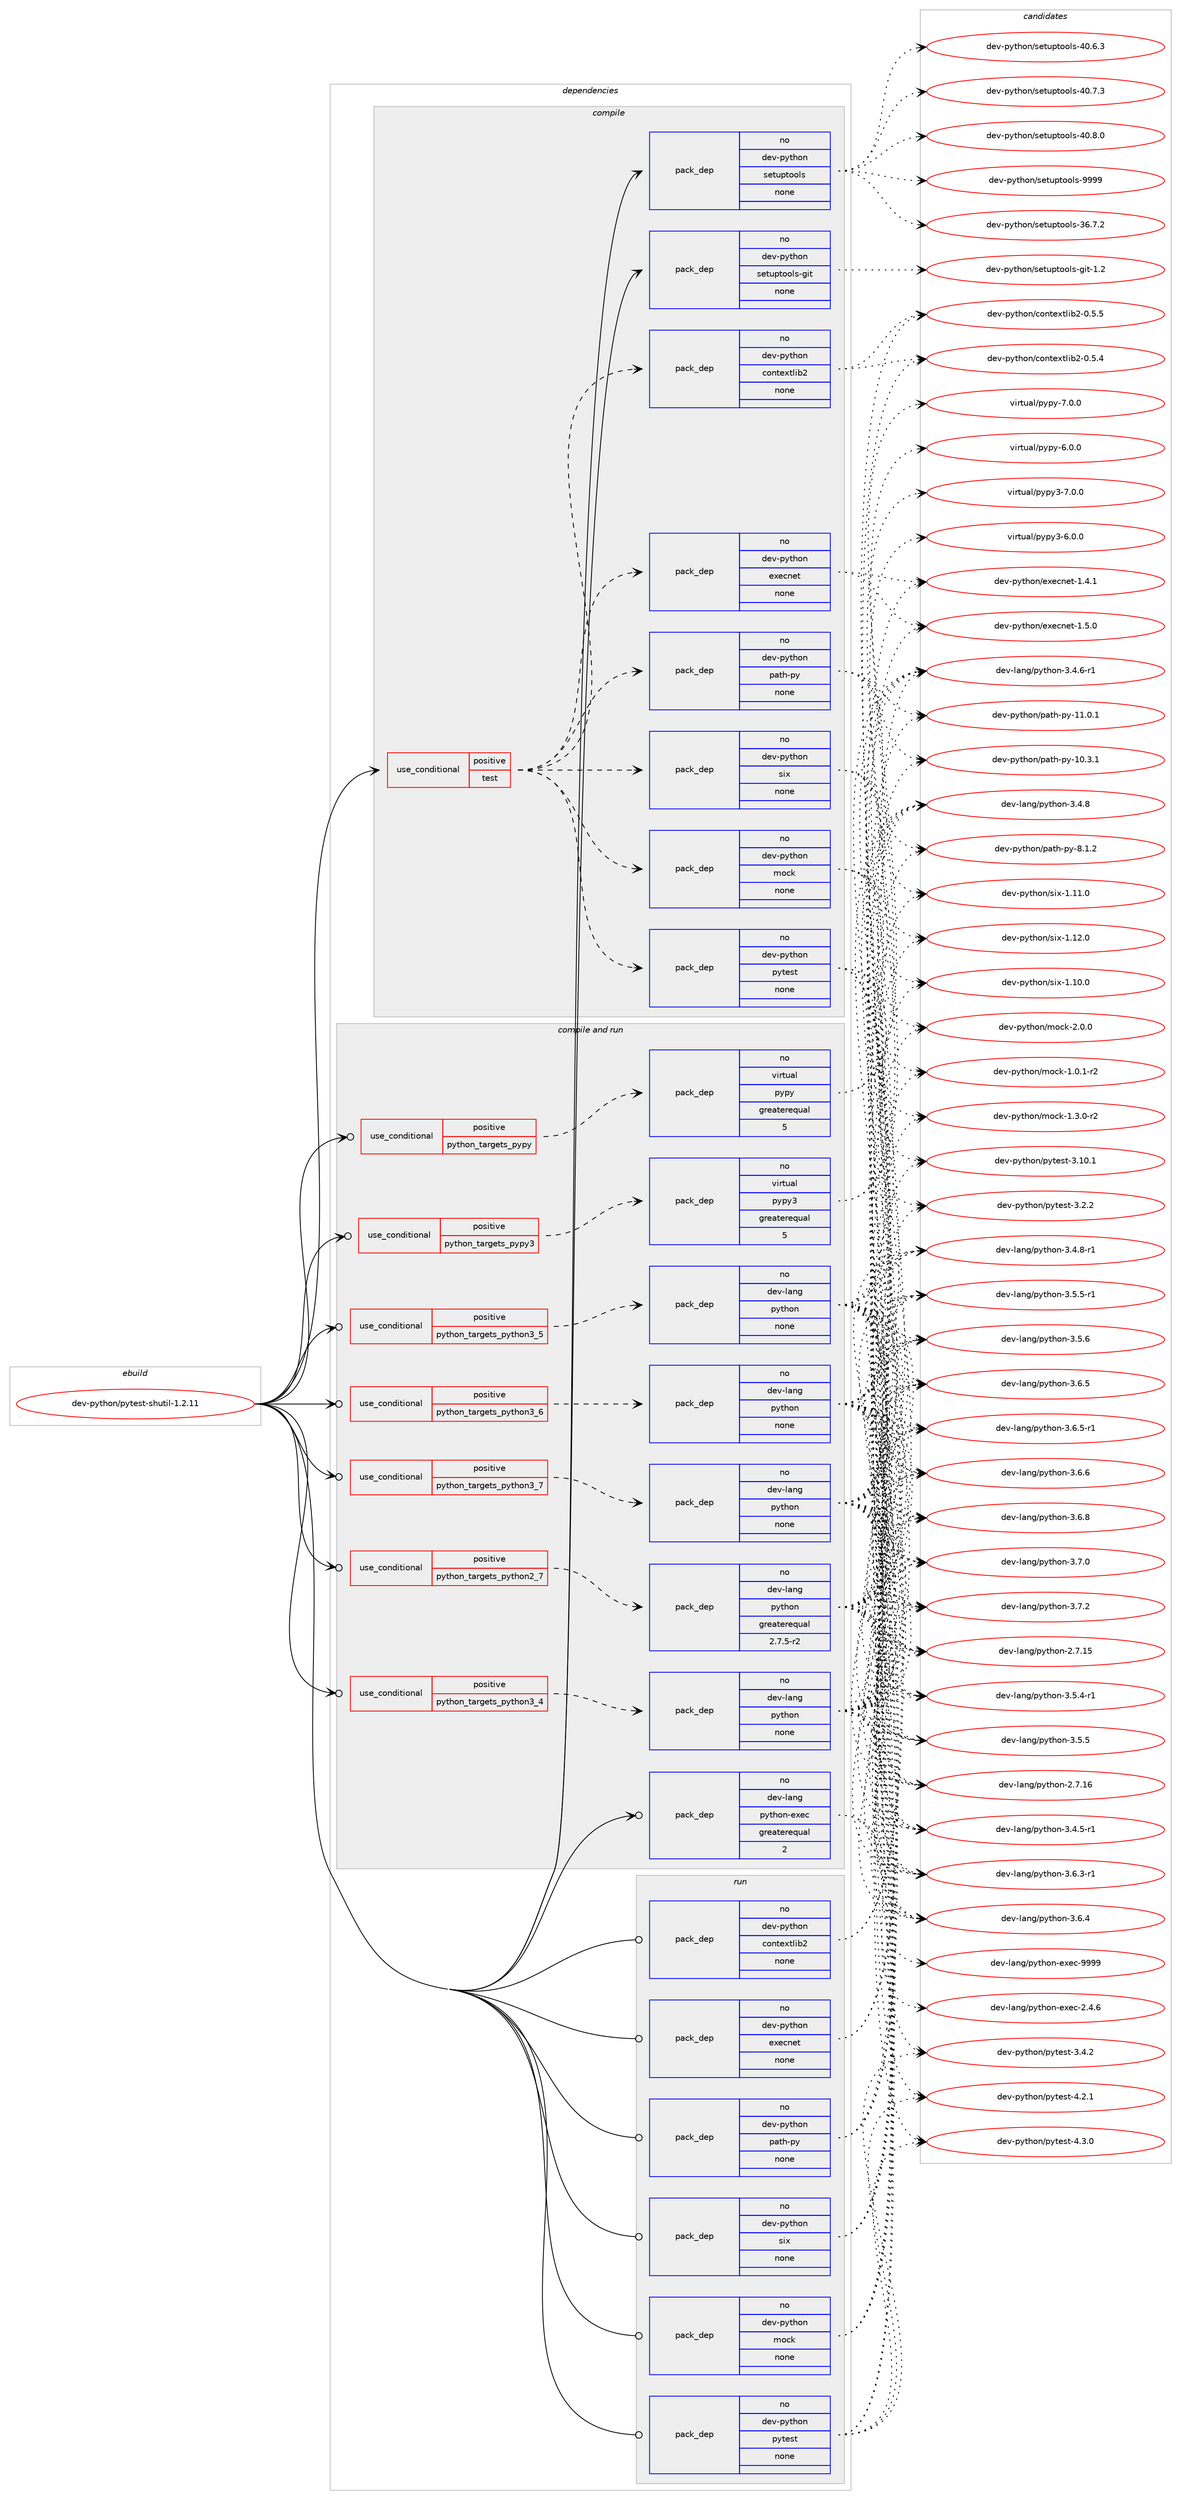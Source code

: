 digraph prolog {

# *************
# Graph options
# *************

newrank=true;
concentrate=true;
compound=true;
graph [rankdir=LR,fontname=Helvetica,fontsize=10,ranksep=1.5];#, ranksep=2.5, nodesep=0.2];
edge  [arrowhead=vee];
node  [fontname=Helvetica,fontsize=10];

# **********
# The ebuild
# **********

subgraph cluster_leftcol {
color=gray;
rank=same;
label=<<i>ebuild</i>>;
id [label="dev-python/pytest-shutil-1.2.11", color=red, width=4, href="../dev-python/pytest-shutil-1.2.11.svg"];
}

# ****************
# The dependencies
# ****************

subgraph cluster_midcol {
color=gray;
label=<<i>dependencies</i>>;
subgraph cluster_compile {
fillcolor="#eeeeee";
style=filled;
label=<<i>compile</i>>;
subgraph cond382280 {
dependency1433712 [label=<<TABLE BORDER="0" CELLBORDER="1" CELLSPACING="0" CELLPADDING="4"><TR><TD ROWSPAN="3" CELLPADDING="10">use_conditional</TD></TR><TR><TD>positive</TD></TR><TR><TD>test</TD></TR></TABLE>>, shape=none, color=red];
subgraph pack1028084 {
dependency1433713 [label=<<TABLE BORDER="0" CELLBORDER="1" CELLSPACING="0" CELLPADDING="4" WIDTH="220"><TR><TD ROWSPAN="6" CELLPADDING="30">pack_dep</TD></TR><TR><TD WIDTH="110">no</TD></TR><TR><TD>dev-python</TD></TR><TR><TD>six</TD></TR><TR><TD>none</TD></TR><TR><TD></TD></TR></TABLE>>, shape=none, color=blue];
}
dependency1433712:e -> dependency1433713:w [weight=20,style="dashed",arrowhead="vee"];
subgraph pack1028085 {
dependency1433714 [label=<<TABLE BORDER="0" CELLBORDER="1" CELLSPACING="0" CELLPADDING="4" WIDTH="220"><TR><TD ROWSPAN="6" CELLPADDING="30">pack_dep</TD></TR><TR><TD WIDTH="110">no</TD></TR><TR><TD>dev-python</TD></TR><TR><TD>execnet</TD></TR><TR><TD>none</TD></TR><TR><TD></TD></TR></TABLE>>, shape=none, color=blue];
}
dependency1433712:e -> dependency1433714:w [weight=20,style="dashed",arrowhead="vee"];
subgraph pack1028086 {
dependency1433715 [label=<<TABLE BORDER="0" CELLBORDER="1" CELLSPACING="0" CELLPADDING="4" WIDTH="220"><TR><TD ROWSPAN="6" CELLPADDING="30">pack_dep</TD></TR><TR><TD WIDTH="110">no</TD></TR><TR><TD>dev-python</TD></TR><TR><TD>contextlib2</TD></TR><TR><TD>none</TD></TR><TR><TD></TD></TR></TABLE>>, shape=none, color=blue];
}
dependency1433712:e -> dependency1433715:w [weight=20,style="dashed",arrowhead="vee"];
subgraph pack1028087 {
dependency1433716 [label=<<TABLE BORDER="0" CELLBORDER="1" CELLSPACING="0" CELLPADDING="4" WIDTH="220"><TR><TD ROWSPAN="6" CELLPADDING="30">pack_dep</TD></TR><TR><TD WIDTH="110">no</TD></TR><TR><TD>dev-python</TD></TR><TR><TD>pytest</TD></TR><TR><TD>none</TD></TR><TR><TD></TD></TR></TABLE>>, shape=none, color=blue];
}
dependency1433712:e -> dependency1433716:w [weight=20,style="dashed",arrowhead="vee"];
subgraph pack1028088 {
dependency1433717 [label=<<TABLE BORDER="0" CELLBORDER="1" CELLSPACING="0" CELLPADDING="4" WIDTH="220"><TR><TD ROWSPAN="6" CELLPADDING="30">pack_dep</TD></TR><TR><TD WIDTH="110">no</TD></TR><TR><TD>dev-python</TD></TR><TR><TD>path-py</TD></TR><TR><TD>none</TD></TR><TR><TD></TD></TR></TABLE>>, shape=none, color=blue];
}
dependency1433712:e -> dependency1433717:w [weight=20,style="dashed",arrowhead="vee"];
subgraph pack1028089 {
dependency1433718 [label=<<TABLE BORDER="0" CELLBORDER="1" CELLSPACING="0" CELLPADDING="4" WIDTH="220"><TR><TD ROWSPAN="6" CELLPADDING="30">pack_dep</TD></TR><TR><TD WIDTH="110">no</TD></TR><TR><TD>dev-python</TD></TR><TR><TD>mock</TD></TR><TR><TD>none</TD></TR><TR><TD></TD></TR></TABLE>>, shape=none, color=blue];
}
dependency1433712:e -> dependency1433718:w [weight=20,style="dashed",arrowhead="vee"];
}
id:e -> dependency1433712:w [weight=20,style="solid",arrowhead="vee"];
subgraph pack1028090 {
dependency1433719 [label=<<TABLE BORDER="0" CELLBORDER="1" CELLSPACING="0" CELLPADDING="4" WIDTH="220"><TR><TD ROWSPAN="6" CELLPADDING="30">pack_dep</TD></TR><TR><TD WIDTH="110">no</TD></TR><TR><TD>dev-python</TD></TR><TR><TD>setuptools</TD></TR><TR><TD>none</TD></TR><TR><TD></TD></TR></TABLE>>, shape=none, color=blue];
}
id:e -> dependency1433719:w [weight=20,style="solid",arrowhead="vee"];
subgraph pack1028091 {
dependency1433720 [label=<<TABLE BORDER="0" CELLBORDER="1" CELLSPACING="0" CELLPADDING="4" WIDTH="220"><TR><TD ROWSPAN="6" CELLPADDING="30">pack_dep</TD></TR><TR><TD WIDTH="110">no</TD></TR><TR><TD>dev-python</TD></TR><TR><TD>setuptools-git</TD></TR><TR><TD>none</TD></TR><TR><TD></TD></TR></TABLE>>, shape=none, color=blue];
}
id:e -> dependency1433720:w [weight=20,style="solid",arrowhead="vee"];
}
subgraph cluster_compileandrun {
fillcolor="#eeeeee";
style=filled;
label=<<i>compile and run</i>>;
subgraph cond382281 {
dependency1433721 [label=<<TABLE BORDER="0" CELLBORDER="1" CELLSPACING="0" CELLPADDING="4"><TR><TD ROWSPAN="3" CELLPADDING="10">use_conditional</TD></TR><TR><TD>positive</TD></TR><TR><TD>python_targets_pypy</TD></TR></TABLE>>, shape=none, color=red];
subgraph pack1028092 {
dependency1433722 [label=<<TABLE BORDER="0" CELLBORDER="1" CELLSPACING="0" CELLPADDING="4" WIDTH="220"><TR><TD ROWSPAN="6" CELLPADDING="30">pack_dep</TD></TR><TR><TD WIDTH="110">no</TD></TR><TR><TD>virtual</TD></TR><TR><TD>pypy</TD></TR><TR><TD>greaterequal</TD></TR><TR><TD>5</TD></TR></TABLE>>, shape=none, color=blue];
}
dependency1433721:e -> dependency1433722:w [weight=20,style="dashed",arrowhead="vee"];
}
id:e -> dependency1433721:w [weight=20,style="solid",arrowhead="odotvee"];
subgraph cond382282 {
dependency1433723 [label=<<TABLE BORDER="0" CELLBORDER="1" CELLSPACING="0" CELLPADDING="4"><TR><TD ROWSPAN="3" CELLPADDING="10">use_conditional</TD></TR><TR><TD>positive</TD></TR><TR><TD>python_targets_pypy3</TD></TR></TABLE>>, shape=none, color=red];
subgraph pack1028093 {
dependency1433724 [label=<<TABLE BORDER="0" CELLBORDER="1" CELLSPACING="0" CELLPADDING="4" WIDTH="220"><TR><TD ROWSPAN="6" CELLPADDING="30">pack_dep</TD></TR><TR><TD WIDTH="110">no</TD></TR><TR><TD>virtual</TD></TR><TR><TD>pypy3</TD></TR><TR><TD>greaterequal</TD></TR><TR><TD>5</TD></TR></TABLE>>, shape=none, color=blue];
}
dependency1433723:e -> dependency1433724:w [weight=20,style="dashed",arrowhead="vee"];
}
id:e -> dependency1433723:w [weight=20,style="solid",arrowhead="odotvee"];
subgraph cond382283 {
dependency1433725 [label=<<TABLE BORDER="0" CELLBORDER="1" CELLSPACING="0" CELLPADDING="4"><TR><TD ROWSPAN="3" CELLPADDING="10">use_conditional</TD></TR><TR><TD>positive</TD></TR><TR><TD>python_targets_python2_7</TD></TR></TABLE>>, shape=none, color=red];
subgraph pack1028094 {
dependency1433726 [label=<<TABLE BORDER="0" CELLBORDER="1" CELLSPACING="0" CELLPADDING="4" WIDTH="220"><TR><TD ROWSPAN="6" CELLPADDING="30">pack_dep</TD></TR><TR><TD WIDTH="110">no</TD></TR><TR><TD>dev-lang</TD></TR><TR><TD>python</TD></TR><TR><TD>greaterequal</TD></TR><TR><TD>2.7.5-r2</TD></TR></TABLE>>, shape=none, color=blue];
}
dependency1433725:e -> dependency1433726:w [weight=20,style="dashed",arrowhead="vee"];
}
id:e -> dependency1433725:w [weight=20,style="solid",arrowhead="odotvee"];
subgraph cond382284 {
dependency1433727 [label=<<TABLE BORDER="0" CELLBORDER="1" CELLSPACING="0" CELLPADDING="4"><TR><TD ROWSPAN="3" CELLPADDING="10">use_conditional</TD></TR><TR><TD>positive</TD></TR><TR><TD>python_targets_python3_4</TD></TR></TABLE>>, shape=none, color=red];
subgraph pack1028095 {
dependency1433728 [label=<<TABLE BORDER="0" CELLBORDER="1" CELLSPACING="0" CELLPADDING="4" WIDTH="220"><TR><TD ROWSPAN="6" CELLPADDING="30">pack_dep</TD></TR><TR><TD WIDTH="110">no</TD></TR><TR><TD>dev-lang</TD></TR><TR><TD>python</TD></TR><TR><TD>none</TD></TR><TR><TD></TD></TR></TABLE>>, shape=none, color=blue];
}
dependency1433727:e -> dependency1433728:w [weight=20,style="dashed",arrowhead="vee"];
}
id:e -> dependency1433727:w [weight=20,style="solid",arrowhead="odotvee"];
subgraph cond382285 {
dependency1433729 [label=<<TABLE BORDER="0" CELLBORDER="1" CELLSPACING="0" CELLPADDING="4"><TR><TD ROWSPAN="3" CELLPADDING="10">use_conditional</TD></TR><TR><TD>positive</TD></TR><TR><TD>python_targets_python3_5</TD></TR></TABLE>>, shape=none, color=red];
subgraph pack1028096 {
dependency1433730 [label=<<TABLE BORDER="0" CELLBORDER="1" CELLSPACING="0" CELLPADDING="4" WIDTH="220"><TR><TD ROWSPAN="6" CELLPADDING="30">pack_dep</TD></TR><TR><TD WIDTH="110">no</TD></TR><TR><TD>dev-lang</TD></TR><TR><TD>python</TD></TR><TR><TD>none</TD></TR><TR><TD></TD></TR></TABLE>>, shape=none, color=blue];
}
dependency1433729:e -> dependency1433730:w [weight=20,style="dashed",arrowhead="vee"];
}
id:e -> dependency1433729:w [weight=20,style="solid",arrowhead="odotvee"];
subgraph cond382286 {
dependency1433731 [label=<<TABLE BORDER="0" CELLBORDER="1" CELLSPACING="0" CELLPADDING="4"><TR><TD ROWSPAN="3" CELLPADDING="10">use_conditional</TD></TR><TR><TD>positive</TD></TR><TR><TD>python_targets_python3_6</TD></TR></TABLE>>, shape=none, color=red];
subgraph pack1028097 {
dependency1433732 [label=<<TABLE BORDER="0" CELLBORDER="1" CELLSPACING="0" CELLPADDING="4" WIDTH="220"><TR><TD ROWSPAN="6" CELLPADDING="30">pack_dep</TD></TR><TR><TD WIDTH="110">no</TD></TR><TR><TD>dev-lang</TD></TR><TR><TD>python</TD></TR><TR><TD>none</TD></TR><TR><TD></TD></TR></TABLE>>, shape=none, color=blue];
}
dependency1433731:e -> dependency1433732:w [weight=20,style="dashed",arrowhead="vee"];
}
id:e -> dependency1433731:w [weight=20,style="solid",arrowhead="odotvee"];
subgraph cond382287 {
dependency1433733 [label=<<TABLE BORDER="0" CELLBORDER="1" CELLSPACING="0" CELLPADDING="4"><TR><TD ROWSPAN="3" CELLPADDING="10">use_conditional</TD></TR><TR><TD>positive</TD></TR><TR><TD>python_targets_python3_7</TD></TR></TABLE>>, shape=none, color=red];
subgraph pack1028098 {
dependency1433734 [label=<<TABLE BORDER="0" CELLBORDER="1" CELLSPACING="0" CELLPADDING="4" WIDTH="220"><TR><TD ROWSPAN="6" CELLPADDING="30">pack_dep</TD></TR><TR><TD WIDTH="110">no</TD></TR><TR><TD>dev-lang</TD></TR><TR><TD>python</TD></TR><TR><TD>none</TD></TR><TR><TD></TD></TR></TABLE>>, shape=none, color=blue];
}
dependency1433733:e -> dependency1433734:w [weight=20,style="dashed",arrowhead="vee"];
}
id:e -> dependency1433733:w [weight=20,style="solid",arrowhead="odotvee"];
subgraph pack1028099 {
dependency1433735 [label=<<TABLE BORDER="0" CELLBORDER="1" CELLSPACING="0" CELLPADDING="4" WIDTH="220"><TR><TD ROWSPAN="6" CELLPADDING="30">pack_dep</TD></TR><TR><TD WIDTH="110">no</TD></TR><TR><TD>dev-lang</TD></TR><TR><TD>python-exec</TD></TR><TR><TD>greaterequal</TD></TR><TR><TD>2</TD></TR></TABLE>>, shape=none, color=blue];
}
id:e -> dependency1433735:w [weight=20,style="solid",arrowhead="odotvee"];
}
subgraph cluster_run {
fillcolor="#eeeeee";
style=filled;
label=<<i>run</i>>;
subgraph pack1028100 {
dependency1433736 [label=<<TABLE BORDER="0" CELLBORDER="1" CELLSPACING="0" CELLPADDING="4" WIDTH="220"><TR><TD ROWSPAN="6" CELLPADDING="30">pack_dep</TD></TR><TR><TD WIDTH="110">no</TD></TR><TR><TD>dev-python</TD></TR><TR><TD>contextlib2</TD></TR><TR><TD>none</TD></TR><TR><TD></TD></TR></TABLE>>, shape=none, color=blue];
}
id:e -> dependency1433736:w [weight=20,style="solid",arrowhead="odot"];
subgraph pack1028101 {
dependency1433737 [label=<<TABLE BORDER="0" CELLBORDER="1" CELLSPACING="0" CELLPADDING="4" WIDTH="220"><TR><TD ROWSPAN="6" CELLPADDING="30">pack_dep</TD></TR><TR><TD WIDTH="110">no</TD></TR><TR><TD>dev-python</TD></TR><TR><TD>execnet</TD></TR><TR><TD>none</TD></TR><TR><TD></TD></TR></TABLE>>, shape=none, color=blue];
}
id:e -> dependency1433737:w [weight=20,style="solid",arrowhead="odot"];
subgraph pack1028102 {
dependency1433738 [label=<<TABLE BORDER="0" CELLBORDER="1" CELLSPACING="0" CELLPADDING="4" WIDTH="220"><TR><TD ROWSPAN="6" CELLPADDING="30">pack_dep</TD></TR><TR><TD WIDTH="110">no</TD></TR><TR><TD>dev-python</TD></TR><TR><TD>mock</TD></TR><TR><TD>none</TD></TR><TR><TD></TD></TR></TABLE>>, shape=none, color=blue];
}
id:e -> dependency1433738:w [weight=20,style="solid",arrowhead="odot"];
subgraph pack1028103 {
dependency1433739 [label=<<TABLE BORDER="0" CELLBORDER="1" CELLSPACING="0" CELLPADDING="4" WIDTH="220"><TR><TD ROWSPAN="6" CELLPADDING="30">pack_dep</TD></TR><TR><TD WIDTH="110">no</TD></TR><TR><TD>dev-python</TD></TR><TR><TD>path-py</TD></TR><TR><TD>none</TD></TR><TR><TD></TD></TR></TABLE>>, shape=none, color=blue];
}
id:e -> dependency1433739:w [weight=20,style="solid",arrowhead="odot"];
subgraph pack1028104 {
dependency1433740 [label=<<TABLE BORDER="0" CELLBORDER="1" CELLSPACING="0" CELLPADDING="4" WIDTH="220"><TR><TD ROWSPAN="6" CELLPADDING="30">pack_dep</TD></TR><TR><TD WIDTH="110">no</TD></TR><TR><TD>dev-python</TD></TR><TR><TD>pytest</TD></TR><TR><TD>none</TD></TR><TR><TD></TD></TR></TABLE>>, shape=none, color=blue];
}
id:e -> dependency1433740:w [weight=20,style="solid",arrowhead="odot"];
subgraph pack1028105 {
dependency1433741 [label=<<TABLE BORDER="0" CELLBORDER="1" CELLSPACING="0" CELLPADDING="4" WIDTH="220"><TR><TD ROWSPAN="6" CELLPADDING="30">pack_dep</TD></TR><TR><TD WIDTH="110">no</TD></TR><TR><TD>dev-python</TD></TR><TR><TD>six</TD></TR><TR><TD>none</TD></TR><TR><TD></TD></TR></TABLE>>, shape=none, color=blue];
}
id:e -> dependency1433741:w [weight=20,style="solid",arrowhead="odot"];
}
}

# **************
# The candidates
# **************

subgraph cluster_choices {
rank=same;
color=gray;
label=<<i>candidates</i>>;

subgraph choice1028084 {
color=black;
nodesep=1;
choice100101118451121211161041111104711510512045494649484648 [label="dev-python/six-1.10.0", color=red, width=4,href="../dev-python/six-1.10.0.svg"];
choice100101118451121211161041111104711510512045494649494648 [label="dev-python/six-1.11.0", color=red, width=4,href="../dev-python/six-1.11.0.svg"];
choice100101118451121211161041111104711510512045494649504648 [label="dev-python/six-1.12.0", color=red, width=4,href="../dev-python/six-1.12.0.svg"];
dependency1433713:e -> choice100101118451121211161041111104711510512045494649484648:w [style=dotted,weight="100"];
dependency1433713:e -> choice100101118451121211161041111104711510512045494649494648:w [style=dotted,weight="100"];
dependency1433713:e -> choice100101118451121211161041111104711510512045494649504648:w [style=dotted,weight="100"];
}
subgraph choice1028085 {
color=black;
nodesep=1;
choice100101118451121211161041111104710112010199110101116454946524649 [label="dev-python/execnet-1.4.1", color=red, width=4,href="../dev-python/execnet-1.4.1.svg"];
choice100101118451121211161041111104710112010199110101116454946534648 [label="dev-python/execnet-1.5.0", color=red, width=4,href="../dev-python/execnet-1.5.0.svg"];
dependency1433714:e -> choice100101118451121211161041111104710112010199110101116454946524649:w [style=dotted,weight="100"];
dependency1433714:e -> choice100101118451121211161041111104710112010199110101116454946534648:w [style=dotted,weight="100"];
}
subgraph choice1028086 {
color=black;
nodesep=1;
choice1001011184511212111610411111047991111101161011201161081059850454846534652 [label="dev-python/contextlib2-0.5.4", color=red, width=4,href="../dev-python/contextlib2-0.5.4.svg"];
choice1001011184511212111610411111047991111101161011201161081059850454846534653 [label="dev-python/contextlib2-0.5.5", color=red, width=4,href="../dev-python/contextlib2-0.5.5.svg"];
dependency1433715:e -> choice1001011184511212111610411111047991111101161011201161081059850454846534652:w [style=dotted,weight="100"];
dependency1433715:e -> choice1001011184511212111610411111047991111101161011201161081059850454846534653:w [style=dotted,weight="100"];
}
subgraph choice1028087 {
color=black;
nodesep=1;
choice100101118451121211161041111104711212111610111511645514649484649 [label="dev-python/pytest-3.10.1", color=red, width=4,href="../dev-python/pytest-3.10.1.svg"];
choice1001011184511212111610411111047112121116101115116455146504650 [label="dev-python/pytest-3.2.2", color=red, width=4,href="../dev-python/pytest-3.2.2.svg"];
choice1001011184511212111610411111047112121116101115116455146524650 [label="dev-python/pytest-3.4.2", color=red, width=4,href="../dev-python/pytest-3.4.2.svg"];
choice1001011184511212111610411111047112121116101115116455246504649 [label="dev-python/pytest-4.2.1", color=red, width=4,href="../dev-python/pytest-4.2.1.svg"];
choice1001011184511212111610411111047112121116101115116455246514648 [label="dev-python/pytest-4.3.0", color=red, width=4,href="../dev-python/pytest-4.3.0.svg"];
dependency1433716:e -> choice100101118451121211161041111104711212111610111511645514649484649:w [style=dotted,weight="100"];
dependency1433716:e -> choice1001011184511212111610411111047112121116101115116455146504650:w [style=dotted,weight="100"];
dependency1433716:e -> choice1001011184511212111610411111047112121116101115116455146524650:w [style=dotted,weight="100"];
dependency1433716:e -> choice1001011184511212111610411111047112121116101115116455246504649:w [style=dotted,weight="100"];
dependency1433716:e -> choice1001011184511212111610411111047112121116101115116455246514648:w [style=dotted,weight="100"];
}
subgraph choice1028088 {
color=black;
nodesep=1;
choice1001011184511212111610411111047112971161044511212145494846514649 [label="dev-python/path-py-10.3.1", color=red, width=4,href="../dev-python/path-py-10.3.1.svg"];
choice1001011184511212111610411111047112971161044511212145494946484649 [label="dev-python/path-py-11.0.1", color=red, width=4,href="../dev-python/path-py-11.0.1.svg"];
choice10010111845112121116104111110471129711610445112121455646494650 [label="dev-python/path-py-8.1.2", color=red, width=4,href="../dev-python/path-py-8.1.2.svg"];
dependency1433717:e -> choice1001011184511212111610411111047112971161044511212145494846514649:w [style=dotted,weight="100"];
dependency1433717:e -> choice1001011184511212111610411111047112971161044511212145494946484649:w [style=dotted,weight="100"];
dependency1433717:e -> choice10010111845112121116104111110471129711610445112121455646494650:w [style=dotted,weight="100"];
}
subgraph choice1028089 {
color=black;
nodesep=1;
choice1001011184511212111610411111047109111991074549464846494511450 [label="dev-python/mock-1.0.1-r2", color=red, width=4,href="../dev-python/mock-1.0.1-r2.svg"];
choice1001011184511212111610411111047109111991074549465146484511450 [label="dev-python/mock-1.3.0-r2", color=red, width=4,href="../dev-python/mock-1.3.0-r2.svg"];
choice100101118451121211161041111104710911199107455046484648 [label="dev-python/mock-2.0.0", color=red, width=4,href="../dev-python/mock-2.0.0.svg"];
dependency1433718:e -> choice1001011184511212111610411111047109111991074549464846494511450:w [style=dotted,weight="100"];
dependency1433718:e -> choice1001011184511212111610411111047109111991074549465146484511450:w [style=dotted,weight="100"];
dependency1433718:e -> choice100101118451121211161041111104710911199107455046484648:w [style=dotted,weight="100"];
}
subgraph choice1028090 {
color=black;
nodesep=1;
choice100101118451121211161041111104711510111611711211611111110811545515446554650 [label="dev-python/setuptools-36.7.2", color=red, width=4,href="../dev-python/setuptools-36.7.2.svg"];
choice100101118451121211161041111104711510111611711211611111110811545524846544651 [label="dev-python/setuptools-40.6.3", color=red, width=4,href="../dev-python/setuptools-40.6.3.svg"];
choice100101118451121211161041111104711510111611711211611111110811545524846554651 [label="dev-python/setuptools-40.7.3", color=red, width=4,href="../dev-python/setuptools-40.7.3.svg"];
choice100101118451121211161041111104711510111611711211611111110811545524846564648 [label="dev-python/setuptools-40.8.0", color=red, width=4,href="../dev-python/setuptools-40.8.0.svg"];
choice10010111845112121116104111110471151011161171121161111111081154557575757 [label="dev-python/setuptools-9999", color=red, width=4,href="../dev-python/setuptools-9999.svg"];
dependency1433719:e -> choice100101118451121211161041111104711510111611711211611111110811545515446554650:w [style=dotted,weight="100"];
dependency1433719:e -> choice100101118451121211161041111104711510111611711211611111110811545524846544651:w [style=dotted,weight="100"];
dependency1433719:e -> choice100101118451121211161041111104711510111611711211611111110811545524846554651:w [style=dotted,weight="100"];
dependency1433719:e -> choice100101118451121211161041111104711510111611711211611111110811545524846564648:w [style=dotted,weight="100"];
dependency1433719:e -> choice10010111845112121116104111110471151011161171121161111111081154557575757:w [style=dotted,weight="100"];
}
subgraph choice1028091 {
color=black;
nodesep=1;
choice10010111845112121116104111110471151011161171121161111111081154510310511645494650 [label="dev-python/setuptools-git-1.2", color=red, width=4,href="../dev-python/setuptools-git-1.2.svg"];
dependency1433720:e -> choice10010111845112121116104111110471151011161171121161111111081154510310511645494650:w [style=dotted,weight="100"];
}
subgraph choice1028092 {
color=black;
nodesep=1;
choice1181051141161179710847112121112121455446484648 [label="virtual/pypy-6.0.0", color=red, width=4,href="../virtual/pypy-6.0.0.svg"];
choice1181051141161179710847112121112121455546484648 [label="virtual/pypy-7.0.0", color=red, width=4,href="../virtual/pypy-7.0.0.svg"];
dependency1433722:e -> choice1181051141161179710847112121112121455446484648:w [style=dotted,weight="100"];
dependency1433722:e -> choice1181051141161179710847112121112121455546484648:w [style=dotted,weight="100"];
}
subgraph choice1028093 {
color=black;
nodesep=1;
choice118105114116117971084711212111212151455446484648 [label="virtual/pypy3-6.0.0", color=red, width=4,href="../virtual/pypy3-6.0.0.svg"];
choice118105114116117971084711212111212151455546484648 [label="virtual/pypy3-7.0.0", color=red, width=4,href="../virtual/pypy3-7.0.0.svg"];
dependency1433724:e -> choice118105114116117971084711212111212151455446484648:w [style=dotted,weight="100"];
dependency1433724:e -> choice118105114116117971084711212111212151455546484648:w [style=dotted,weight="100"];
}
subgraph choice1028094 {
color=black;
nodesep=1;
choice10010111845108971101034711212111610411111045504655464953 [label="dev-lang/python-2.7.15", color=red, width=4,href="../dev-lang/python-2.7.15.svg"];
choice10010111845108971101034711212111610411111045504655464954 [label="dev-lang/python-2.7.16", color=red, width=4,href="../dev-lang/python-2.7.16.svg"];
choice1001011184510897110103471121211161041111104551465246534511449 [label="dev-lang/python-3.4.5-r1", color=red, width=4,href="../dev-lang/python-3.4.5-r1.svg"];
choice1001011184510897110103471121211161041111104551465246544511449 [label="dev-lang/python-3.4.6-r1", color=red, width=4,href="../dev-lang/python-3.4.6-r1.svg"];
choice100101118451089711010347112121116104111110455146524656 [label="dev-lang/python-3.4.8", color=red, width=4,href="../dev-lang/python-3.4.8.svg"];
choice1001011184510897110103471121211161041111104551465246564511449 [label="dev-lang/python-3.4.8-r1", color=red, width=4,href="../dev-lang/python-3.4.8-r1.svg"];
choice1001011184510897110103471121211161041111104551465346524511449 [label="dev-lang/python-3.5.4-r1", color=red, width=4,href="../dev-lang/python-3.5.4-r1.svg"];
choice100101118451089711010347112121116104111110455146534653 [label="dev-lang/python-3.5.5", color=red, width=4,href="../dev-lang/python-3.5.5.svg"];
choice1001011184510897110103471121211161041111104551465346534511449 [label="dev-lang/python-3.5.5-r1", color=red, width=4,href="../dev-lang/python-3.5.5-r1.svg"];
choice100101118451089711010347112121116104111110455146534654 [label="dev-lang/python-3.5.6", color=red, width=4,href="../dev-lang/python-3.5.6.svg"];
choice1001011184510897110103471121211161041111104551465446514511449 [label="dev-lang/python-3.6.3-r1", color=red, width=4,href="../dev-lang/python-3.6.3-r1.svg"];
choice100101118451089711010347112121116104111110455146544652 [label="dev-lang/python-3.6.4", color=red, width=4,href="../dev-lang/python-3.6.4.svg"];
choice100101118451089711010347112121116104111110455146544653 [label="dev-lang/python-3.6.5", color=red, width=4,href="../dev-lang/python-3.6.5.svg"];
choice1001011184510897110103471121211161041111104551465446534511449 [label="dev-lang/python-3.6.5-r1", color=red, width=4,href="../dev-lang/python-3.6.5-r1.svg"];
choice100101118451089711010347112121116104111110455146544654 [label="dev-lang/python-3.6.6", color=red, width=4,href="../dev-lang/python-3.6.6.svg"];
choice100101118451089711010347112121116104111110455146544656 [label="dev-lang/python-3.6.8", color=red, width=4,href="../dev-lang/python-3.6.8.svg"];
choice100101118451089711010347112121116104111110455146554648 [label="dev-lang/python-3.7.0", color=red, width=4,href="../dev-lang/python-3.7.0.svg"];
choice100101118451089711010347112121116104111110455146554650 [label="dev-lang/python-3.7.2", color=red, width=4,href="../dev-lang/python-3.7.2.svg"];
dependency1433726:e -> choice10010111845108971101034711212111610411111045504655464953:w [style=dotted,weight="100"];
dependency1433726:e -> choice10010111845108971101034711212111610411111045504655464954:w [style=dotted,weight="100"];
dependency1433726:e -> choice1001011184510897110103471121211161041111104551465246534511449:w [style=dotted,weight="100"];
dependency1433726:e -> choice1001011184510897110103471121211161041111104551465246544511449:w [style=dotted,weight="100"];
dependency1433726:e -> choice100101118451089711010347112121116104111110455146524656:w [style=dotted,weight="100"];
dependency1433726:e -> choice1001011184510897110103471121211161041111104551465246564511449:w [style=dotted,weight="100"];
dependency1433726:e -> choice1001011184510897110103471121211161041111104551465346524511449:w [style=dotted,weight="100"];
dependency1433726:e -> choice100101118451089711010347112121116104111110455146534653:w [style=dotted,weight="100"];
dependency1433726:e -> choice1001011184510897110103471121211161041111104551465346534511449:w [style=dotted,weight="100"];
dependency1433726:e -> choice100101118451089711010347112121116104111110455146534654:w [style=dotted,weight="100"];
dependency1433726:e -> choice1001011184510897110103471121211161041111104551465446514511449:w [style=dotted,weight="100"];
dependency1433726:e -> choice100101118451089711010347112121116104111110455146544652:w [style=dotted,weight="100"];
dependency1433726:e -> choice100101118451089711010347112121116104111110455146544653:w [style=dotted,weight="100"];
dependency1433726:e -> choice1001011184510897110103471121211161041111104551465446534511449:w [style=dotted,weight="100"];
dependency1433726:e -> choice100101118451089711010347112121116104111110455146544654:w [style=dotted,weight="100"];
dependency1433726:e -> choice100101118451089711010347112121116104111110455146544656:w [style=dotted,weight="100"];
dependency1433726:e -> choice100101118451089711010347112121116104111110455146554648:w [style=dotted,weight="100"];
dependency1433726:e -> choice100101118451089711010347112121116104111110455146554650:w [style=dotted,weight="100"];
}
subgraph choice1028095 {
color=black;
nodesep=1;
choice10010111845108971101034711212111610411111045504655464953 [label="dev-lang/python-2.7.15", color=red, width=4,href="../dev-lang/python-2.7.15.svg"];
choice10010111845108971101034711212111610411111045504655464954 [label="dev-lang/python-2.7.16", color=red, width=4,href="../dev-lang/python-2.7.16.svg"];
choice1001011184510897110103471121211161041111104551465246534511449 [label="dev-lang/python-3.4.5-r1", color=red, width=4,href="../dev-lang/python-3.4.5-r1.svg"];
choice1001011184510897110103471121211161041111104551465246544511449 [label="dev-lang/python-3.4.6-r1", color=red, width=4,href="../dev-lang/python-3.4.6-r1.svg"];
choice100101118451089711010347112121116104111110455146524656 [label="dev-lang/python-3.4.8", color=red, width=4,href="../dev-lang/python-3.4.8.svg"];
choice1001011184510897110103471121211161041111104551465246564511449 [label="dev-lang/python-3.4.8-r1", color=red, width=4,href="../dev-lang/python-3.4.8-r1.svg"];
choice1001011184510897110103471121211161041111104551465346524511449 [label="dev-lang/python-3.5.4-r1", color=red, width=4,href="../dev-lang/python-3.5.4-r1.svg"];
choice100101118451089711010347112121116104111110455146534653 [label="dev-lang/python-3.5.5", color=red, width=4,href="../dev-lang/python-3.5.5.svg"];
choice1001011184510897110103471121211161041111104551465346534511449 [label="dev-lang/python-3.5.5-r1", color=red, width=4,href="../dev-lang/python-3.5.5-r1.svg"];
choice100101118451089711010347112121116104111110455146534654 [label="dev-lang/python-3.5.6", color=red, width=4,href="../dev-lang/python-3.5.6.svg"];
choice1001011184510897110103471121211161041111104551465446514511449 [label="dev-lang/python-3.6.3-r1", color=red, width=4,href="../dev-lang/python-3.6.3-r1.svg"];
choice100101118451089711010347112121116104111110455146544652 [label="dev-lang/python-3.6.4", color=red, width=4,href="../dev-lang/python-3.6.4.svg"];
choice100101118451089711010347112121116104111110455146544653 [label="dev-lang/python-3.6.5", color=red, width=4,href="../dev-lang/python-3.6.5.svg"];
choice1001011184510897110103471121211161041111104551465446534511449 [label="dev-lang/python-3.6.5-r1", color=red, width=4,href="../dev-lang/python-3.6.5-r1.svg"];
choice100101118451089711010347112121116104111110455146544654 [label="dev-lang/python-3.6.6", color=red, width=4,href="../dev-lang/python-3.6.6.svg"];
choice100101118451089711010347112121116104111110455146544656 [label="dev-lang/python-3.6.8", color=red, width=4,href="../dev-lang/python-3.6.8.svg"];
choice100101118451089711010347112121116104111110455146554648 [label="dev-lang/python-3.7.0", color=red, width=4,href="../dev-lang/python-3.7.0.svg"];
choice100101118451089711010347112121116104111110455146554650 [label="dev-lang/python-3.7.2", color=red, width=4,href="../dev-lang/python-3.7.2.svg"];
dependency1433728:e -> choice10010111845108971101034711212111610411111045504655464953:w [style=dotted,weight="100"];
dependency1433728:e -> choice10010111845108971101034711212111610411111045504655464954:w [style=dotted,weight="100"];
dependency1433728:e -> choice1001011184510897110103471121211161041111104551465246534511449:w [style=dotted,weight="100"];
dependency1433728:e -> choice1001011184510897110103471121211161041111104551465246544511449:w [style=dotted,weight="100"];
dependency1433728:e -> choice100101118451089711010347112121116104111110455146524656:w [style=dotted,weight="100"];
dependency1433728:e -> choice1001011184510897110103471121211161041111104551465246564511449:w [style=dotted,weight="100"];
dependency1433728:e -> choice1001011184510897110103471121211161041111104551465346524511449:w [style=dotted,weight="100"];
dependency1433728:e -> choice100101118451089711010347112121116104111110455146534653:w [style=dotted,weight="100"];
dependency1433728:e -> choice1001011184510897110103471121211161041111104551465346534511449:w [style=dotted,weight="100"];
dependency1433728:e -> choice100101118451089711010347112121116104111110455146534654:w [style=dotted,weight="100"];
dependency1433728:e -> choice1001011184510897110103471121211161041111104551465446514511449:w [style=dotted,weight="100"];
dependency1433728:e -> choice100101118451089711010347112121116104111110455146544652:w [style=dotted,weight="100"];
dependency1433728:e -> choice100101118451089711010347112121116104111110455146544653:w [style=dotted,weight="100"];
dependency1433728:e -> choice1001011184510897110103471121211161041111104551465446534511449:w [style=dotted,weight="100"];
dependency1433728:e -> choice100101118451089711010347112121116104111110455146544654:w [style=dotted,weight="100"];
dependency1433728:e -> choice100101118451089711010347112121116104111110455146544656:w [style=dotted,weight="100"];
dependency1433728:e -> choice100101118451089711010347112121116104111110455146554648:w [style=dotted,weight="100"];
dependency1433728:e -> choice100101118451089711010347112121116104111110455146554650:w [style=dotted,weight="100"];
}
subgraph choice1028096 {
color=black;
nodesep=1;
choice10010111845108971101034711212111610411111045504655464953 [label="dev-lang/python-2.7.15", color=red, width=4,href="../dev-lang/python-2.7.15.svg"];
choice10010111845108971101034711212111610411111045504655464954 [label="dev-lang/python-2.7.16", color=red, width=4,href="../dev-lang/python-2.7.16.svg"];
choice1001011184510897110103471121211161041111104551465246534511449 [label="dev-lang/python-3.4.5-r1", color=red, width=4,href="../dev-lang/python-3.4.5-r1.svg"];
choice1001011184510897110103471121211161041111104551465246544511449 [label="dev-lang/python-3.4.6-r1", color=red, width=4,href="../dev-lang/python-3.4.6-r1.svg"];
choice100101118451089711010347112121116104111110455146524656 [label="dev-lang/python-3.4.8", color=red, width=4,href="../dev-lang/python-3.4.8.svg"];
choice1001011184510897110103471121211161041111104551465246564511449 [label="dev-lang/python-3.4.8-r1", color=red, width=4,href="../dev-lang/python-3.4.8-r1.svg"];
choice1001011184510897110103471121211161041111104551465346524511449 [label="dev-lang/python-3.5.4-r1", color=red, width=4,href="../dev-lang/python-3.5.4-r1.svg"];
choice100101118451089711010347112121116104111110455146534653 [label="dev-lang/python-3.5.5", color=red, width=4,href="../dev-lang/python-3.5.5.svg"];
choice1001011184510897110103471121211161041111104551465346534511449 [label="dev-lang/python-3.5.5-r1", color=red, width=4,href="../dev-lang/python-3.5.5-r1.svg"];
choice100101118451089711010347112121116104111110455146534654 [label="dev-lang/python-3.5.6", color=red, width=4,href="../dev-lang/python-3.5.6.svg"];
choice1001011184510897110103471121211161041111104551465446514511449 [label="dev-lang/python-3.6.3-r1", color=red, width=4,href="../dev-lang/python-3.6.3-r1.svg"];
choice100101118451089711010347112121116104111110455146544652 [label="dev-lang/python-3.6.4", color=red, width=4,href="../dev-lang/python-3.6.4.svg"];
choice100101118451089711010347112121116104111110455146544653 [label="dev-lang/python-3.6.5", color=red, width=4,href="../dev-lang/python-3.6.5.svg"];
choice1001011184510897110103471121211161041111104551465446534511449 [label="dev-lang/python-3.6.5-r1", color=red, width=4,href="../dev-lang/python-3.6.5-r1.svg"];
choice100101118451089711010347112121116104111110455146544654 [label="dev-lang/python-3.6.6", color=red, width=4,href="../dev-lang/python-3.6.6.svg"];
choice100101118451089711010347112121116104111110455146544656 [label="dev-lang/python-3.6.8", color=red, width=4,href="../dev-lang/python-3.6.8.svg"];
choice100101118451089711010347112121116104111110455146554648 [label="dev-lang/python-3.7.0", color=red, width=4,href="../dev-lang/python-3.7.0.svg"];
choice100101118451089711010347112121116104111110455146554650 [label="dev-lang/python-3.7.2", color=red, width=4,href="../dev-lang/python-3.7.2.svg"];
dependency1433730:e -> choice10010111845108971101034711212111610411111045504655464953:w [style=dotted,weight="100"];
dependency1433730:e -> choice10010111845108971101034711212111610411111045504655464954:w [style=dotted,weight="100"];
dependency1433730:e -> choice1001011184510897110103471121211161041111104551465246534511449:w [style=dotted,weight="100"];
dependency1433730:e -> choice1001011184510897110103471121211161041111104551465246544511449:w [style=dotted,weight="100"];
dependency1433730:e -> choice100101118451089711010347112121116104111110455146524656:w [style=dotted,weight="100"];
dependency1433730:e -> choice1001011184510897110103471121211161041111104551465246564511449:w [style=dotted,weight="100"];
dependency1433730:e -> choice1001011184510897110103471121211161041111104551465346524511449:w [style=dotted,weight="100"];
dependency1433730:e -> choice100101118451089711010347112121116104111110455146534653:w [style=dotted,weight="100"];
dependency1433730:e -> choice1001011184510897110103471121211161041111104551465346534511449:w [style=dotted,weight="100"];
dependency1433730:e -> choice100101118451089711010347112121116104111110455146534654:w [style=dotted,weight="100"];
dependency1433730:e -> choice1001011184510897110103471121211161041111104551465446514511449:w [style=dotted,weight="100"];
dependency1433730:e -> choice100101118451089711010347112121116104111110455146544652:w [style=dotted,weight="100"];
dependency1433730:e -> choice100101118451089711010347112121116104111110455146544653:w [style=dotted,weight="100"];
dependency1433730:e -> choice1001011184510897110103471121211161041111104551465446534511449:w [style=dotted,weight="100"];
dependency1433730:e -> choice100101118451089711010347112121116104111110455146544654:w [style=dotted,weight="100"];
dependency1433730:e -> choice100101118451089711010347112121116104111110455146544656:w [style=dotted,weight="100"];
dependency1433730:e -> choice100101118451089711010347112121116104111110455146554648:w [style=dotted,weight="100"];
dependency1433730:e -> choice100101118451089711010347112121116104111110455146554650:w [style=dotted,weight="100"];
}
subgraph choice1028097 {
color=black;
nodesep=1;
choice10010111845108971101034711212111610411111045504655464953 [label="dev-lang/python-2.7.15", color=red, width=4,href="../dev-lang/python-2.7.15.svg"];
choice10010111845108971101034711212111610411111045504655464954 [label="dev-lang/python-2.7.16", color=red, width=4,href="../dev-lang/python-2.7.16.svg"];
choice1001011184510897110103471121211161041111104551465246534511449 [label="dev-lang/python-3.4.5-r1", color=red, width=4,href="../dev-lang/python-3.4.5-r1.svg"];
choice1001011184510897110103471121211161041111104551465246544511449 [label="dev-lang/python-3.4.6-r1", color=red, width=4,href="../dev-lang/python-3.4.6-r1.svg"];
choice100101118451089711010347112121116104111110455146524656 [label="dev-lang/python-3.4.8", color=red, width=4,href="../dev-lang/python-3.4.8.svg"];
choice1001011184510897110103471121211161041111104551465246564511449 [label="dev-lang/python-3.4.8-r1", color=red, width=4,href="../dev-lang/python-3.4.8-r1.svg"];
choice1001011184510897110103471121211161041111104551465346524511449 [label="dev-lang/python-3.5.4-r1", color=red, width=4,href="../dev-lang/python-3.5.4-r1.svg"];
choice100101118451089711010347112121116104111110455146534653 [label="dev-lang/python-3.5.5", color=red, width=4,href="../dev-lang/python-3.5.5.svg"];
choice1001011184510897110103471121211161041111104551465346534511449 [label="dev-lang/python-3.5.5-r1", color=red, width=4,href="../dev-lang/python-3.5.5-r1.svg"];
choice100101118451089711010347112121116104111110455146534654 [label="dev-lang/python-3.5.6", color=red, width=4,href="../dev-lang/python-3.5.6.svg"];
choice1001011184510897110103471121211161041111104551465446514511449 [label="dev-lang/python-3.6.3-r1", color=red, width=4,href="../dev-lang/python-3.6.3-r1.svg"];
choice100101118451089711010347112121116104111110455146544652 [label="dev-lang/python-3.6.4", color=red, width=4,href="../dev-lang/python-3.6.4.svg"];
choice100101118451089711010347112121116104111110455146544653 [label="dev-lang/python-3.6.5", color=red, width=4,href="../dev-lang/python-3.6.5.svg"];
choice1001011184510897110103471121211161041111104551465446534511449 [label="dev-lang/python-3.6.5-r1", color=red, width=4,href="../dev-lang/python-3.6.5-r1.svg"];
choice100101118451089711010347112121116104111110455146544654 [label="dev-lang/python-3.6.6", color=red, width=4,href="../dev-lang/python-3.6.6.svg"];
choice100101118451089711010347112121116104111110455146544656 [label="dev-lang/python-3.6.8", color=red, width=4,href="../dev-lang/python-3.6.8.svg"];
choice100101118451089711010347112121116104111110455146554648 [label="dev-lang/python-3.7.0", color=red, width=4,href="../dev-lang/python-3.7.0.svg"];
choice100101118451089711010347112121116104111110455146554650 [label="dev-lang/python-3.7.2", color=red, width=4,href="../dev-lang/python-3.7.2.svg"];
dependency1433732:e -> choice10010111845108971101034711212111610411111045504655464953:w [style=dotted,weight="100"];
dependency1433732:e -> choice10010111845108971101034711212111610411111045504655464954:w [style=dotted,weight="100"];
dependency1433732:e -> choice1001011184510897110103471121211161041111104551465246534511449:w [style=dotted,weight="100"];
dependency1433732:e -> choice1001011184510897110103471121211161041111104551465246544511449:w [style=dotted,weight="100"];
dependency1433732:e -> choice100101118451089711010347112121116104111110455146524656:w [style=dotted,weight="100"];
dependency1433732:e -> choice1001011184510897110103471121211161041111104551465246564511449:w [style=dotted,weight="100"];
dependency1433732:e -> choice1001011184510897110103471121211161041111104551465346524511449:w [style=dotted,weight="100"];
dependency1433732:e -> choice100101118451089711010347112121116104111110455146534653:w [style=dotted,weight="100"];
dependency1433732:e -> choice1001011184510897110103471121211161041111104551465346534511449:w [style=dotted,weight="100"];
dependency1433732:e -> choice100101118451089711010347112121116104111110455146534654:w [style=dotted,weight="100"];
dependency1433732:e -> choice1001011184510897110103471121211161041111104551465446514511449:w [style=dotted,weight="100"];
dependency1433732:e -> choice100101118451089711010347112121116104111110455146544652:w [style=dotted,weight="100"];
dependency1433732:e -> choice100101118451089711010347112121116104111110455146544653:w [style=dotted,weight="100"];
dependency1433732:e -> choice1001011184510897110103471121211161041111104551465446534511449:w [style=dotted,weight="100"];
dependency1433732:e -> choice100101118451089711010347112121116104111110455146544654:w [style=dotted,weight="100"];
dependency1433732:e -> choice100101118451089711010347112121116104111110455146544656:w [style=dotted,weight="100"];
dependency1433732:e -> choice100101118451089711010347112121116104111110455146554648:w [style=dotted,weight="100"];
dependency1433732:e -> choice100101118451089711010347112121116104111110455146554650:w [style=dotted,weight="100"];
}
subgraph choice1028098 {
color=black;
nodesep=1;
choice10010111845108971101034711212111610411111045504655464953 [label="dev-lang/python-2.7.15", color=red, width=4,href="../dev-lang/python-2.7.15.svg"];
choice10010111845108971101034711212111610411111045504655464954 [label="dev-lang/python-2.7.16", color=red, width=4,href="../dev-lang/python-2.7.16.svg"];
choice1001011184510897110103471121211161041111104551465246534511449 [label="dev-lang/python-3.4.5-r1", color=red, width=4,href="../dev-lang/python-3.4.5-r1.svg"];
choice1001011184510897110103471121211161041111104551465246544511449 [label="dev-lang/python-3.4.6-r1", color=red, width=4,href="../dev-lang/python-3.4.6-r1.svg"];
choice100101118451089711010347112121116104111110455146524656 [label="dev-lang/python-3.4.8", color=red, width=4,href="../dev-lang/python-3.4.8.svg"];
choice1001011184510897110103471121211161041111104551465246564511449 [label="dev-lang/python-3.4.8-r1", color=red, width=4,href="../dev-lang/python-3.4.8-r1.svg"];
choice1001011184510897110103471121211161041111104551465346524511449 [label="dev-lang/python-3.5.4-r1", color=red, width=4,href="../dev-lang/python-3.5.4-r1.svg"];
choice100101118451089711010347112121116104111110455146534653 [label="dev-lang/python-3.5.5", color=red, width=4,href="../dev-lang/python-3.5.5.svg"];
choice1001011184510897110103471121211161041111104551465346534511449 [label="dev-lang/python-3.5.5-r1", color=red, width=4,href="../dev-lang/python-3.5.5-r1.svg"];
choice100101118451089711010347112121116104111110455146534654 [label="dev-lang/python-3.5.6", color=red, width=4,href="../dev-lang/python-3.5.6.svg"];
choice1001011184510897110103471121211161041111104551465446514511449 [label="dev-lang/python-3.6.3-r1", color=red, width=4,href="../dev-lang/python-3.6.3-r1.svg"];
choice100101118451089711010347112121116104111110455146544652 [label="dev-lang/python-3.6.4", color=red, width=4,href="../dev-lang/python-3.6.4.svg"];
choice100101118451089711010347112121116104111110455146544653 [label="dev-lang/python-3.6.5", color=red, width=4,href="../dev-lang/python-3.6.5.svg"];
choice1001011184510897110103471121211161041111104551465446534511449 [label="dev-lang/python-3.6.5-r1", color=red, width=4,href="../dev-lang/python-3.6.5-r1.svg"];
choice100101118451089711010347112121116104111110455146544654 [label="dev-lang/python-3.6.6", color=red, width=4,href="../dev-lang/python-3.6.6.svg"];
choice100101118451089711010347112121116104111110455146544656 [label="dev-lang/python-3.6.8", color=red, width=4,href="../dev-lang/python-3.6.8.svg"];
choice100101118451089711010347112121116104111110455146554648 [label="dev-lang/python-3.7.0", color=red, width=4,href="../dev-lang/python-3.7.0.svg"];
choice100101118451089711010347112121116104111110455146554650 [label="dev-lang/python-3.7.2", color=red, width=4,href="../dev-lang/python-3.7.2.svg"];
dependency1433734:e -> choice10010111845108971101034711212111610411111045504655464953:w [style=dotted,weight="100"];
dependency1433734:e -> choice10010111845108971101034711212111610411111045504655464954:w [style=dotted,weight="100"];
dependency1433734:e -> choice1001011184510897110103471121211161041111104551465246534511449:w [style=dotted,weight="100"];
dependency1433734:e -> choice1001011184510897110103471121211161041111104551465246544511449:w [style=dotted,weight="100"];
dependency1433734:e -> choice100101118451089711010347112121116104111110455146524656:w [style=dotted,weight="100"];
dependency1433734:e -> choice1001011184510897110103471121211161041111104551465246564511449:w [style=dotted,weight="100"];
dependency1433734:e -> choice1001011184510897110103471121211161041111104551465346524511449:w [style=dotted,weight="100"];
dependency1433734:e -> choice100101118451089711010347112121116104111110455146534653:w [style=dotted,weight="100"];
dependency1433734:e -> choice1001011184510897110103471121211161041111104551465346534511449:w [style=dotted,weight="100"];
dependency1433734:e -> choice100101118451089711010347112121116104111110455146534654:w [style=dotted,weight="100"];
dependency1433734:e -> choice1001011184510897110103471121211161041111104551465446514511449:w [style=dotted,weight="100"];
dependency1433734:e -> choice100101118451089711010347112121116104111110455146544652:w [style=dotted,weight="100"];
dependency1433734:e -> choice100101118451089711010347112121116104111110455146544653:w [style=dotted,weight="100"];
dependency1433734:e -> choice1001011184510897110103471121211161041111104551465446534511449:w [style=dotted,weight="100"];
dependency1433734:e -> choice100101118451089711010347112121116104111110455146544654:w [style=dotted,weight="100"];
dependency1433734:e -> choice100101118451089711010347112121116104111110455146544656:w [style=dotted,weight="100"];
dependency1433734:e -> choice100101118451089711010347112121116104111110455146554648:w [style=dotted,weight="100"];
dependency1433734:e -> choice100101118451089711010347112121116104111110455146554650:w [style=dotted,weight="100"];
}
subgraph choice1028099 {
color=black;
nodesep=1;
choice1001011184510897110103471121211161041111104510112010199455046524654 [label="dev-lang/python-exec-2.4.6", color=red, width=4,href="../dev-lang/python-exec-2.4.6.svg"];
choice10010111845108971101034711212111610411111045101120101994557575757 [label="dev-lang/python-exec-9999", color=red, width=4,href="../dev-lang/python-exec-9999.svg"];
dependency1433735:e -> choice1001011184510897110103471121211161041111104510112010199455046524654:w [style=dotted,weight="100"];
dependency1433735:e -> choice10010111845108971101034711212111610411111045101120101994557575757:w [style=dotted,weight="100"];
}
subgraph choice1028100 {
color=black;
nodesep=1;
choice1001011184511212111610411111047991111101161011201161081059850454846534652 [label="dev-python/contextlib2-0.5.4", color=red, width=4,href="../dev-python/contextlib2-0.5.4.svg"];
choice1001011184511212111610411111047991111101161011201161081059850454846534653 [label="dev-python/contextlib2-0.5.5", color=red, width=4,href="../dev-python/contextlib2-0.5.5.svg"];
dependency1433736:e -> choice1001011184511212111610411111047991111101161011201161081059850454846534652:w [style=dotted,weight="100"];
dependency1433736:e -> choice1001011184511212111610411111047991111101161011201161081059850454846534653:w [style=dotted,weight="100"];
}
subgraph choice1028101 {
color=black;
nodesep=1;
choice100101118451121211161041111104710112010199110101116454946524649 [label="dev-python/execnet-1.4.1", color=red, width=4,href="../dev-python/execnet-1.4.1.svg"];
choice100101118451121211161041111104710112010199110101116454946534648 [label="dev-python/execnet-1.5.0", color=red, width=4,href="../dev-python/execnet-1.5.0.svg"];
dependency1433737:e -> choice100101118451121211161041111104710112010199110101116454946524649:w [style=dotted,weight="100"];
dependency1433737:e -> choice100101118451121211161041111104710112010199110101116454946534648:w [style=dotted,weight="100"];
}
subgraph choice1028102 {
color=black;
nodesep=1;
choice1001011184511212111610411111047109111991074549464846494511450 [label="dev-python/mock-1.0.1-r2", color=red, width=4,href="../dev-python/mock-1.0.1-r2.svg"];
choice1001011184511212111610411111047109111991074549465146484511450 [label="dev-python/mock-1.3.0-r2", color=red, width=4,href="../dev-python/mock-1.3.0-r2.svg"];
choice100101118451121211161041111104710911199107455046484648 [label="dev-python/mock-2.0.0", color=red, width=4,href="../dev-python/mock-2.0.0.svg"];
dependency1433738:e -> choice1001011184511212111610411111047109111991074549464846494511450:w [style=dotted,weight="100"];
dependency1433738:e -> choice1001011184511212111610411111047109111991074549465146484511450:w [style=dotted,weight="100"];
dependency1433738:e -> choice100101118451121211161041111104710911199107455046484648:w [style=dotted,weight="100"];
}
subgraph choice1028103 {
color=black;
nodesep=1;
choice1001011184511212111610411111047112971161044511212145494846514649 [label="dev-python/path-py-10.3.1", color=red, width=4,href="../dev-python/path-py-10.3.1.svg"];
choice1001011184511212111610411111047112971161044511212145494946484649 [label="dev-python/path-py-11.0.1", color=red, width=4,href="../dev-python/path-py-11.0.1.svg"];
choice10010111845112121116104111110471129711610445112121455646494650 [label="dev-python/path-py-8.1.2", color=red, width=4,href="../dev-python/path-py-8.1.2.svg"];
dependency1433739:e -> choice1001011184511212111610411111047112971161044511212145494846514649:w [style=dotted,weight="100"];
dependency1433739:e -> choice1001011184511212111610411111047112971161044511212145494946484649:w [style=dotted,weight="100"];
dependency1433739:e -> choice10010111845112121116104111110471129711610445112121455646494650:w [style=dotted,weight="100"];
}
subgraph choice1028104 {
color=black;
nodesep=1;
choice100101118451121211161041111104711212111610111511645514649484649 [label="dev-python/pytest-3.10.1", color=red, width=4,href="../dev-python/pytest-3.10.1.svg"];
choice1001011184511212111610411111047112121116101115116455146504650 [label="dev-python/pytest-3.2.2", color=red, width=4,href="../dev-python/pytest-3.2.2.svg"];
choice1001011184511212111610411111047112121116101115116455146524650 [label="dev-python/pytest-3.4.2", color=red, width=4,href="../dev-python/pytest-3.4.2.svg"];
choice1001011184511212111610411111047112121116101115116455246504649 [label="dev-python/pytest-4.2.1", color=red, width=4,href="../dev-python/pytest-4.2.1.svg"];
choice1001011184511212111610411111047112121116101115116455246514648 [label="dev-python/pytest-4.3.0", color=red, width=4,href="../dev-python/pytest-4.3.0.svg"];
dependency1433740:e -> choice100101118451121211161041111104711212111610111511645514649484649:w [style=dotted,weight="100"];
dependency1433740:e -> choice1001011184511212111610411111047112121116101115116455146504650:w [style=dotted,weight="100"];
dependency1433740:e -> choice1001011184511212111610411111047112121116101115116455146524650:w [style=dotted,weight="100"];
dependency1433740:e -> choice1001011184511212111610411111047112121116101115116455246504649:w [style=dotted,weight="100"];
dependency1433740:e -> choice1001011184511212111610411111047112121116101115116455246514648:w [style=dotted,weight="100"];
}
subgraph choice1028105 {
color=black;
nodesep=1;
choice100101118451121211161041111104711510512045494649484648 [label="dev-python/six-1.10.0", color=red, width=4,href="../dev-python/six-1.10.0.svg"];
choice100101118451121211161041111104711510512045494649494648 [label="dev-python/six-1.11.0", color=red, width=4,href="../dev-python/six-1.11.0.svg"];
choice100101118451121211161041111104711510512045494649504648 [label="dev-python/six-1.12.0", color=red, width=4,href="../dev-python/six-1.12.0.svg"];
dependency1433741:e -> choice100101118451121211161041111104711510512045494649484648:w [style=dotted,weight="100"];
dependency1433741:e -> choice100101118451121211161041111104711510512045494649494648:w [style=dotted,weight="100"];
dependency1433741:e -> choice100101118451121211161041111104711510512045494649504648:w [style=dotted,weight="100"];
}
}

}

